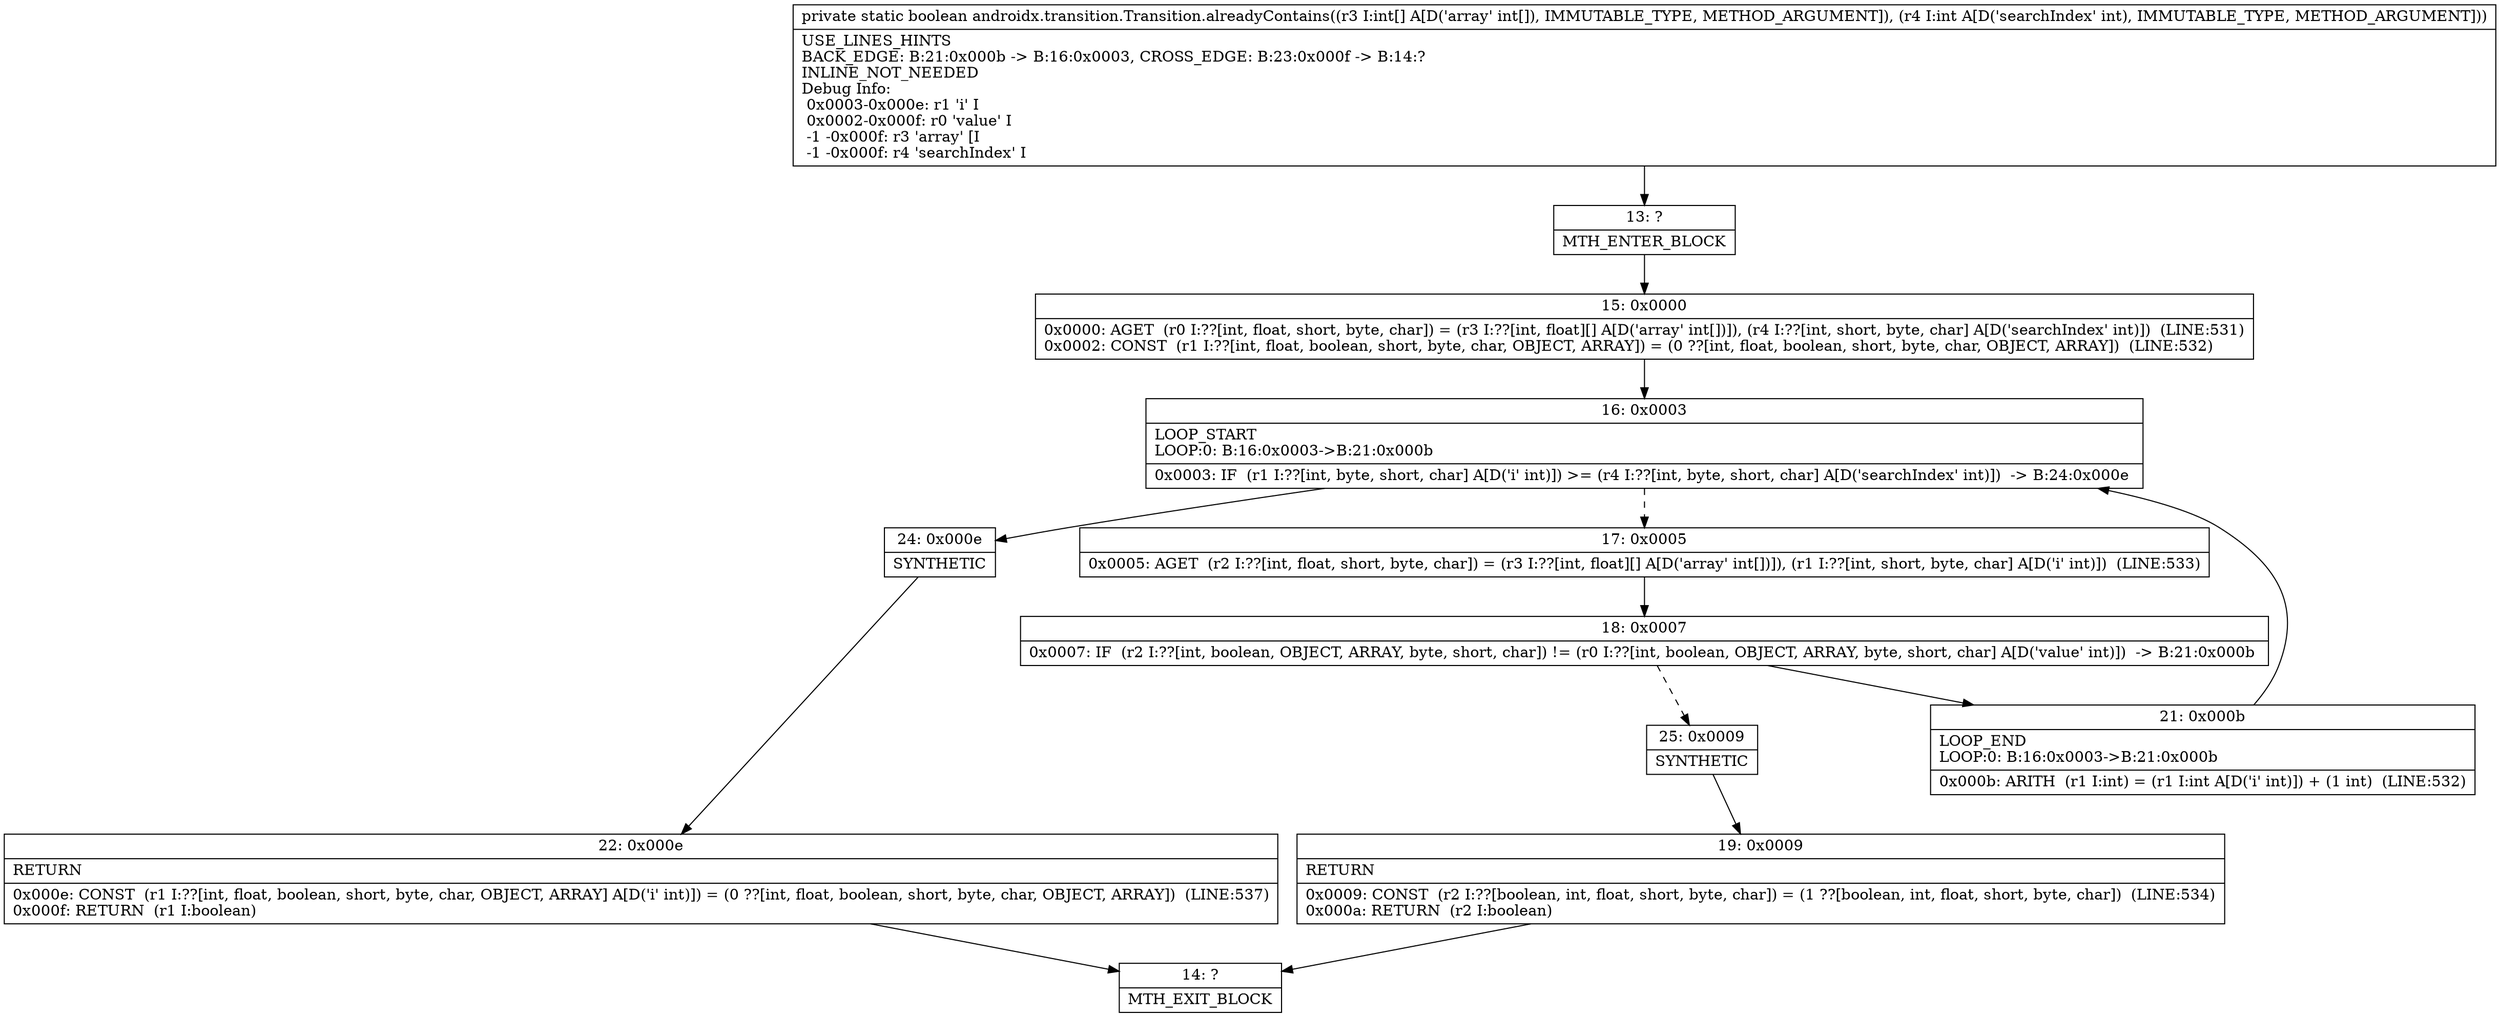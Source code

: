 digraph "CFG forandroidx.transition.Transition.alreadyContains([II)Z" {
Node_13 [shape=record,label="{13\:\ ?|MTH_ENTER_BLOCK\l}"];
Node_15 [shape=record,label="{15\:\ 0x0000|0x0000: AGET  (r0 I:??[int, float, short, byte, char]) = (r3 I:??[int, float][] A[D('array' int[])]), (r4 I:??[int, short, byte, char] A[D('searchIndex' int)])  (LINE:531)\l0x0002: CONST  (r1 I:??[int, float, boolean, short, byte, char, OBJECT, ARRAY]) = (0 ??[int, float, boolean, short, byte, char, OBJECT, ARRAY])  (LINE:532)\l}"];
Node_16 [shape=record,label="{16\:\ 0x0003|LOOP_START\lLOOP:0: B:16:0x0003\-\>B:21:0x000b\l|0x0003: IF  (r1 I:??[int, byte, short, char] A[D('i' int)]) \>= (r4 I:??[int, byte, short, char] A[D('searchIndex' int)])  \-\> B:24:0x000e \l}"];
Node_17 [shape=record,label="{17\:\ 0x0005|0x0005: AGET  (r2 I:??[int, float, short, byte, char]) = (r3 I:??[int, float][] A[D('array' int[])]), (r1 I:??[int, short, byte, char] A[D('i' int)])  (LINE:533)\l}"];
Node_18 [shape=record,label="{18\:\ 0x0007|0x0007: IF  (r2 I:??[int, boolean, OBJECT, ARRAY, byte, short, char]) != (r0 I:??[int, boolean, OBJECT, ARRAY, byte, short, char] A[D('value' int)])  \-\> B:21:0x000b \l}"];
Node_21 [shape=record,label="{21\:\ 0x000b|LOOP_END\lLOOP:0: B:16:0x0003\-\>B:21:0x000b\l|0x000b: ARITH  (r1 I:int) = (r1 I:int A[D('i' int)]) + (1 int)  (LINE:532)\l}"];
Node_25 [shape=record,label="{25\:\ 0x0009|SYNTHETIC\l}"];
Node_19 [shape=record,label="{19\:\ 0x0009|RETURN\l|0x0009: CONST  (r2 I:??[boolean, int, float, short, byte, char]) = (1 ??[boolean, int, float, short, byte, char])  (LINE:534)\l0x000a: RETURN  (r2 I:boolean) \l}"];
Node_14 [shape=record,label="{14\:\ ?|MTH_EXIT_BLOCK\l}"];
Node_24 [shape=record,label="{24\:\ 0x000e|SYNTHETIC\l}"];
Node_22 [shape=record,label="{22\:\ 0x000e|RETURN\l|0x000e: CONST  (r1 I:??[int, float, boolean, short, byte, char, OBJECT, ARRAY] A[D('i' int)]) = (0 ??[int, float, boolean, short, byte, char, OBJECT, ARRAY])  (LINE:537)\l0x000f: RETURN  (r1 I:boolean) \l}"];
MethodNode[shape=record,label="{private static boolean androidx.transition.Transition.alreadyContains((r3 I:int[] A[D('array' int[]), IMMUTABLE_TYPE, METHOD_ARGUMENT]), (r4 I:int A[D('searchIndex' int), IMMUTABLE_TYPE, METHOD_ARGUMENT]))  | USE_LINES_HINTS\lBACK_EDGE: B:21:0x000b \-\> B:16:0x0003, CROSS_EDGE: B:23:0x000f \-\> B:14:?\lINLINE_NOT_NEEDED\lDebug Info:\l  0x0003\-0x000e: r1 'i' I\l  0x0002\-0x000f: r0 'value' I\l  \-1 \-0x000f: r3 'array' [I\l  \-1 \-0x000f: r4 'searchIndex' I\l}"];
MethodNode -> Node_13;Node_13 -> Node_15;
Node_15 -> Node_16;
Node_16 -> Node_17[style=dashed];
Node_16 -> Node_24;
Node_17 -> Node_18;
Node_18 -> Node_21;
Node_18 -> Node_25[style=dashed];
Node_21 -> Node_16;
Node_25 -> Node_19;
Node_19 -> Node_14;
Node_24 -> Node_22;
Node_22 -> Node_14;
}

